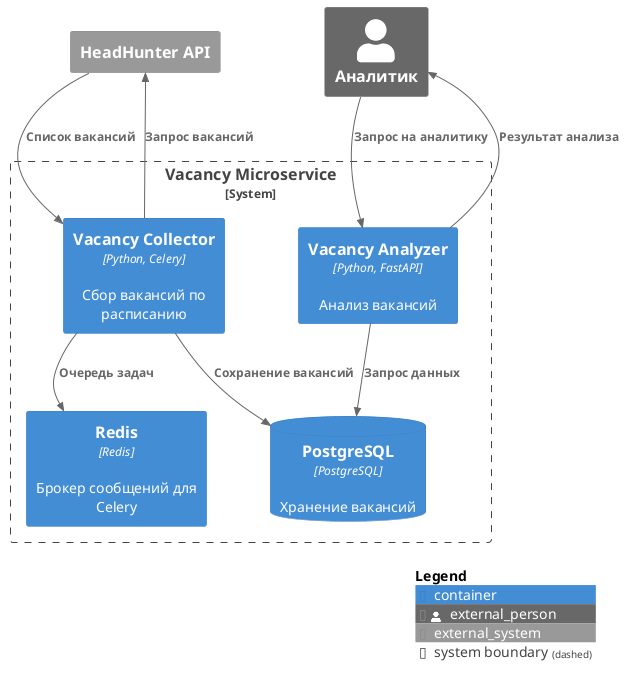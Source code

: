 @startuml VacancyMicroservice_C4_L2
!include <C4/C4_Container>

System_Boundary(vacancy_ms, "Vacancy Microservice") {
  Container(collector, "Vacancy Collector", "Python, Celery", "Сбор вакансий по расписанию")
  ContainerDb(postgres, "PostgreSQL", "PostgreSQL", "Хранение вакансий")
  Container(analyzer, "Vacancy Analyzer", "Python, FastAPI", "Анализ вакансий")
  Container(redis, "Redis", "Redis", "Брокер сообщений для Celery")
}

System_Ext(hh_api, "HeadHunter API")
Person_Ext(user, "Аналитик")

Rel(collector, hh_api, "Запрос вакансий")
Rel(hh_api, collector, "Список вакансий")
Rel(collector, postgres, "Сохранение вакансий")
Rel(collector, redis, "Очередь задач")
Rel(analyzer, postgres, "Запрос данных")
Rel(user, analyzer, "Запрос на аналитику")
Rel(analyzer, user, "Результат анализа")

SHOW_LEGEND()
@enduml